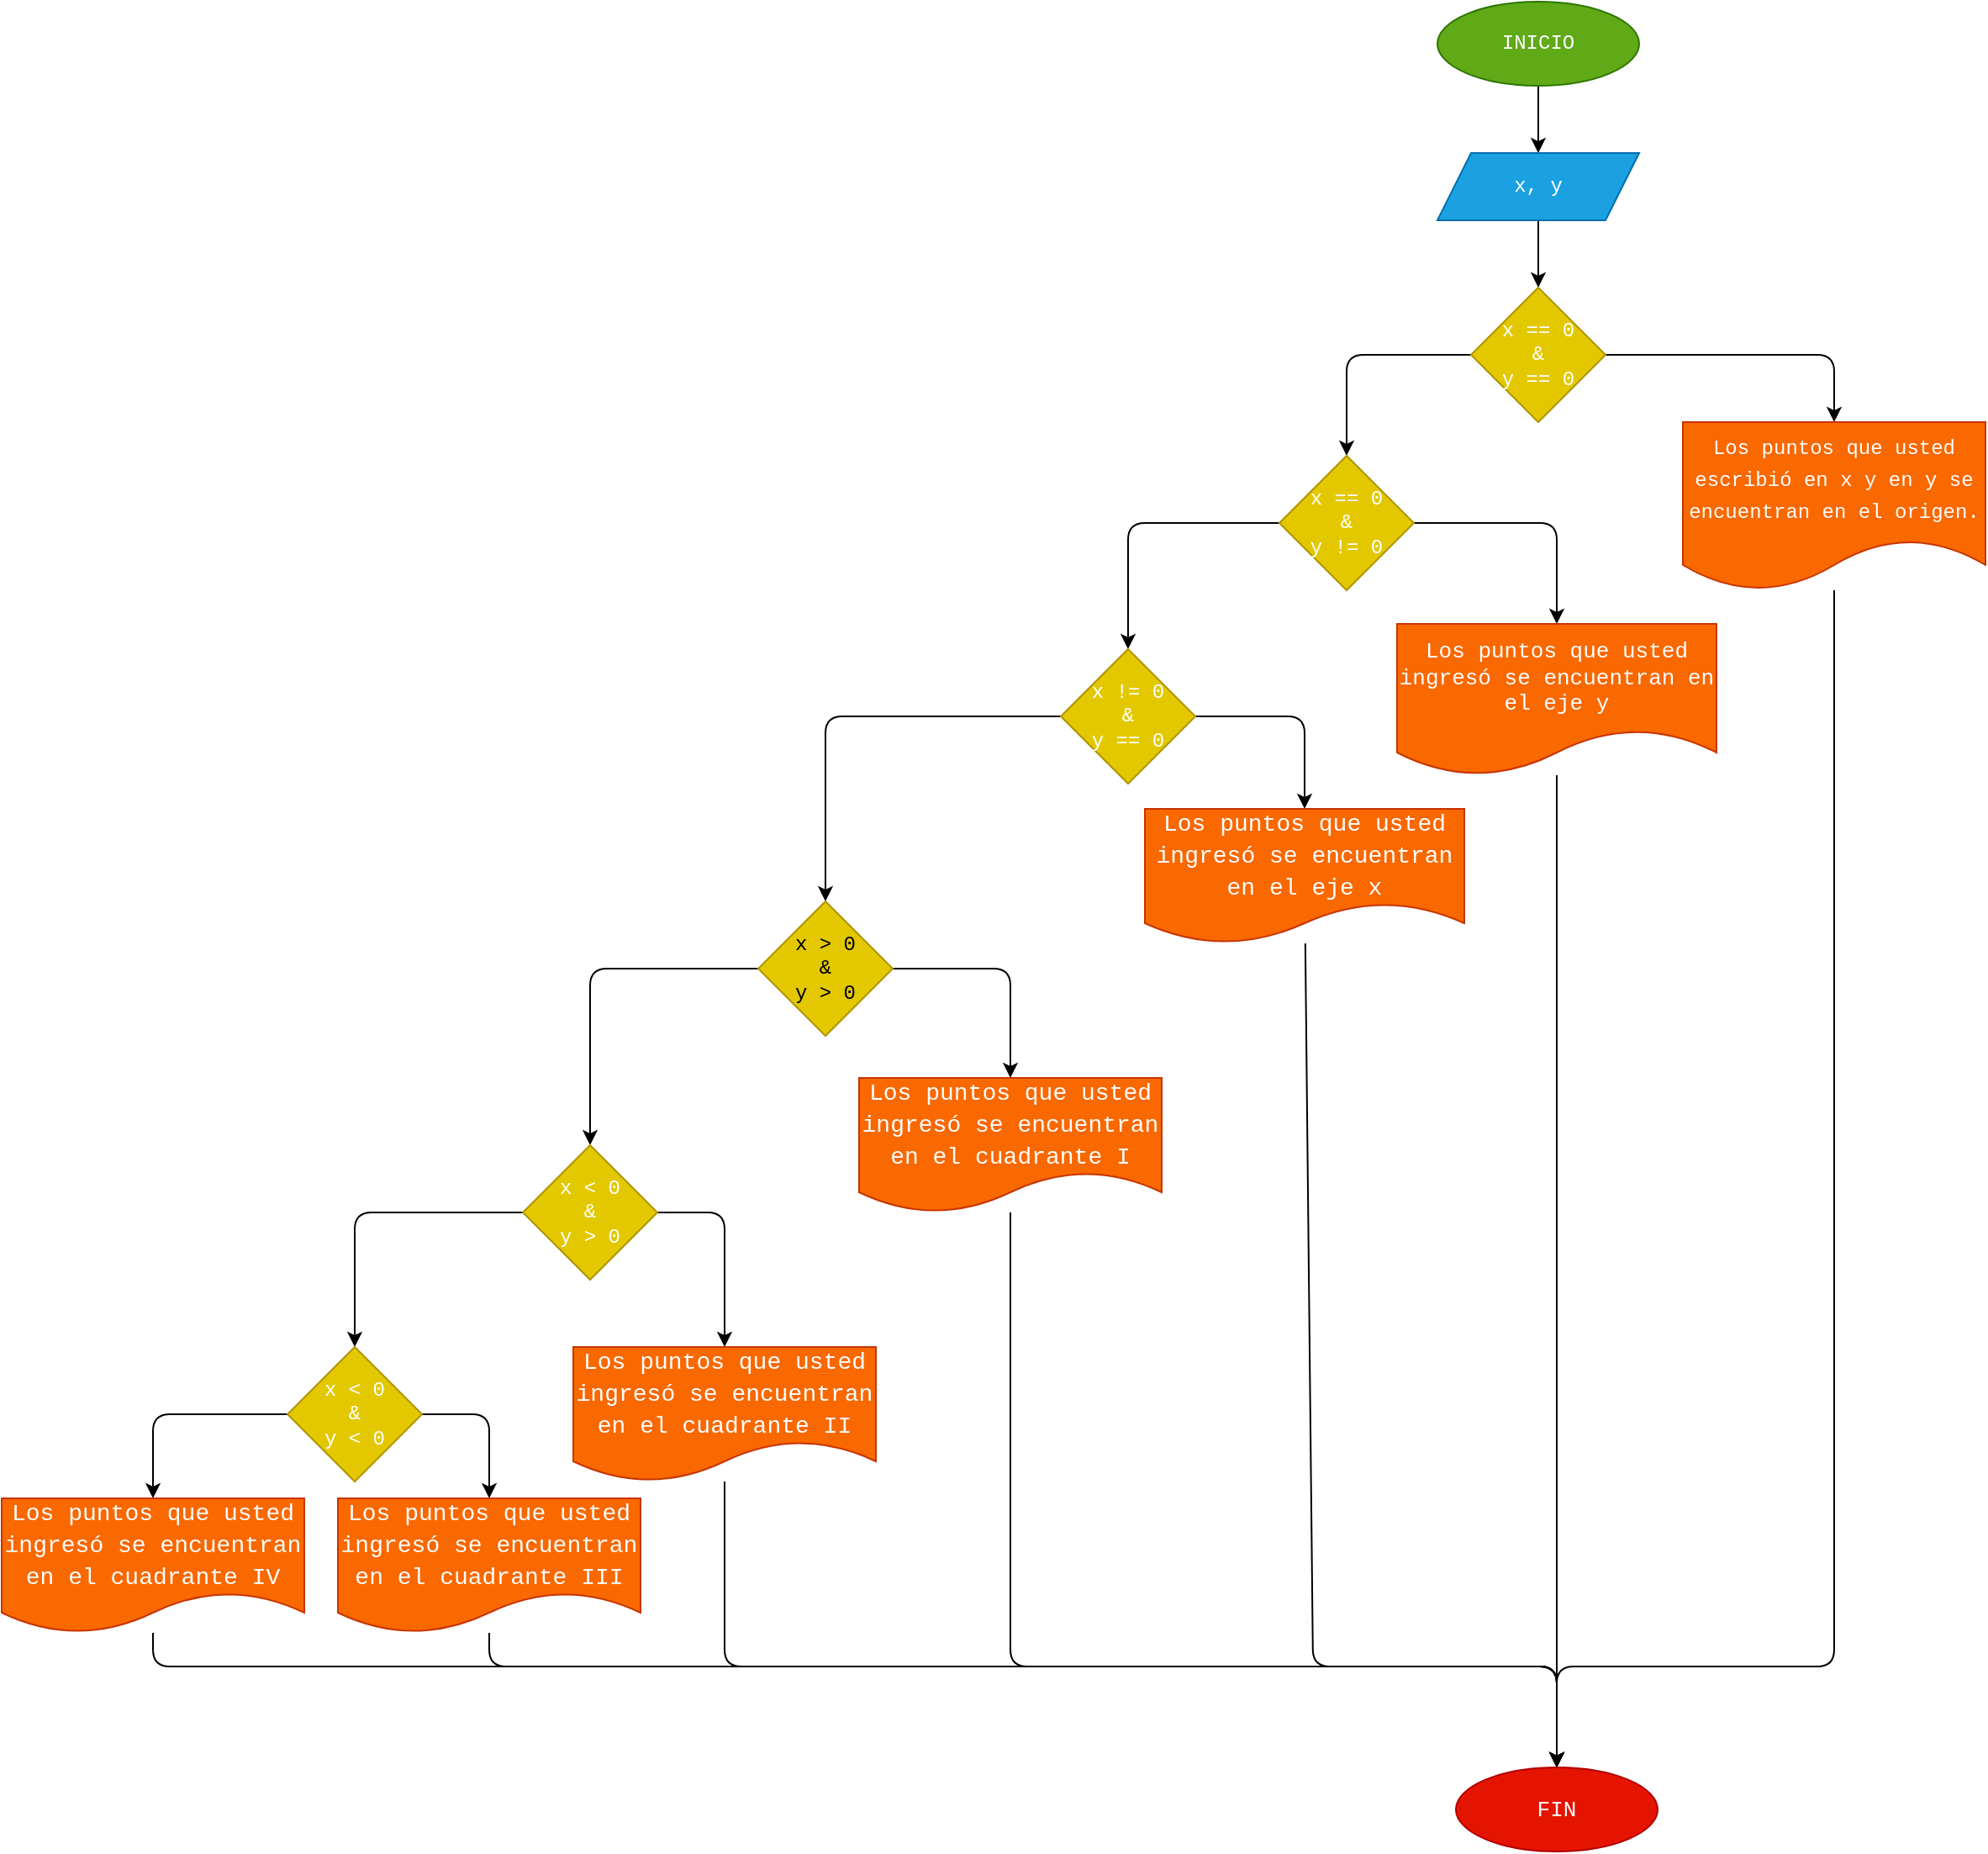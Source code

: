 <mxfile>
    <diagram id="N4jZUupzXLjIpXl97eKw" name="Page-1">
        <mxGraphModel dx="3207" dy="1677" grid="1" gridSize="10" guides="1" tooltips="1" connect="1" arrows="1" fold="1" page="1" pageScale="1" pageWidth="827" pageHeight="1169" math="0" shadow="0">
            <root>
                <mxCell id="0"/>
                <mxCell id="1" parent="0"/>
                <mxCell id="5" value="" style="edgeStyle=none;html=1;fontFamily=Courier New;" edge="1" parent="1" source="2" target="4">
                    <mxGeometry relative="1" as="geometry"/>
                </mxCell>
                <mxCell id="2" value="INICIO" style="ellipse;whiteSpace=wrap;html=1;fontFamily=Courier New;fillColor=#60a917;fontColor=#ffffff;strokeColor=#2D7600;" vertex="1" parent="1">
                    <mxGeometry x="494" y="10" width="120" height="50" as="geometry"/>
                </mxCell>
                <mxCell id="7" value="" style="edgeStyle=none;html=1;fontFamily=Courier New;" edge="1" parent="1" source="4" target="6">
                    <mxGeometry relative="1" as="geometry"/>
                </mxCell>
                <mxCell id="4" value="x, y" style="shape=parallelogram;perimeter=parallelogramPerimeter;whiteSpace=wrap;html=1;fixedSize=1;fontFamily=Courier New;fillColor=#1ba1e2;fontColor=#ffffff;strokeColor=#006EAF;" vertex="1" parent="1">
                    <mxGeometry x="494" y="100" width="120" height="40" as="geometry"/>
                </mxCell>
                <mxCell id="9" value="" style="edgeStyle=none;html=1;fontFamily=Courier New;" edge="1" parent="1" source="6" target="8">
                    <mxGeometry relative="1" as="geometry">
                        <Array as="points">
                            <mxPoint x="730" y="220"/>
                        </Array>
                    </mxGeometry>
                </mxCell>
                <mxCell id="11" value="" style="edgeStyle=none;html=1;fontFamily=Courier New;" edge="1" parent="1" source="6" target="10">
                    <mxGeometry relative="1" as="geometry">
                        <Array as="points">
                            <mxPoint x="440" y="220"/>
                        </Array>
                    </mxGeometry>
                </mxCell>
                <mxCell id="6" value="x == 0&lt;br&gt;&amp;amp;&lt;br&gt;y == 0" style="rhombus;whiteSpace=wrap;html=1;fontFamily=Courier New;fillColor=#e3c800;fontColor=#FFFFFF;strokeColor=#B09500;" vertex="1" parent="1">
                    <mxGeometry x="514" y="180" width="80" height="80" as="geometry"/>
                </mxCell>
                <mxCell id="39" style="edgeStyle=none;html=1;entryX=0.5;entryY=0;entryDx=0;entryDy=0;fontFamily=Courier New;fontSize=13;fontColor=#FFFFFF;" edge="1" parent="1" source="8" target="38">
                    <mxGeometry relative="1" as="geometry">
                        <Array as="points">
                            <mxPoint x="730" y="1000"/>
                            <mxPoint x="565" y="1000"/>
                        </Array>
                    </mxGeometry>
                </mxCell>
                <mxCell id="8" value="&lt;p style=&quot;line-height: 19px;&quot;&gt;&lt;font style=&quot;font-size: 12px;&quot;&gt;Los puntos que usted escribió en x y en y se encuentran en el origen.&lt;/font&gt;&lt;/p&gt;" style="shape=document;whiteSpace=wrap;html=1;boundedLbl=1;align=center;fontFamily=Courier New;fillColor=#fa6800;fontColor=#FFFFFF;strokeColor=#C73500;" vertex="1" parent="1">
                    <mxGeometry x="640" y="260" width="180" height="100" as="geometry"/>
                </mxCell>
                <mxCell id="13" value="" style="edgeStyle=none;html=1;fontFamily=Courier New;fontSize=12;fontColor=#FFFFFF;" edge="1" parent="1" source="10" target="12">
                    <mxGeometry relative="1" as="geometry">
                        <Array as="points">
                            <mxPoint x="565" y="320"/>
                        </Array>
                    </mxGeometry>
                </mxCell>
                <mxCell id="17" value="" style="edgeStyle=none;html=1;fontFamily=Courier New;fontSize=12;fontColor=#F0F0F0;" edge="1" parent="1" source="10" target="16">
                    <mxGeometry relative="1" as="geometry">
                        <Array as="points">
                            <mxPoint x="310" y="320"/>
                        </Array>
                    </mxGeometry>
                </mxCell>
                <mxCell id="10" value="x == 0&lt;br&gt;&amp;amp;&lt;br&gt;y != 0" style="rhombus;whiteSpace=wrap;html=1;fontFamily=Courier New;fillColor=#e3c800;fontColor=#FFFFFF;strokeColor=#B09500;" vertex="1" parent="1">
                    <mxGeometry x="400" y="280" width="80" height="80" as="geometry"/>
                </mxCell>
                <mxCell id="40" style="edgeStyle=none;html=1;entryX=0.5;entryY=0;entryDx=0;entryDy=0;fontFamily=Courier New;fontSize=13;fontColor=#FFFFFF;" edge="1" parent="1" source="12" target="38">
                    <mxGeometry relative="1" as="geometry"/>
                </mxCell>
                <mxCell id="12" value="&lt;span style=&quot;font-size: 13px; background-color: initial;&quot;&gt;Los puntos que usted ingresó se encuentran en el eje y&lt;/span&gt;" style="shape=document;whiteSpace=wrap;html=1;boundedLbl=1;fontFamily=Courier New;fillColor=#fa6800;fontColor=#FFFFFF;strokeColor=#C73500;" vertex="1" parent="1">
                    <mxGeometry x="470" y="380" width="190" height="90" as="geometry"/>
                </mxCell>
                <mxCell id="19" value="" style="edgeStyle=none;html=1;fontFamily=Courier New;fontSize=12;fontColor=#F0F0F0;" edge="1" parent="1" source="16" target="18">
                    <mxGeometry relative="1" as="geometry">
                        <Array as="points">
                            <mxPoint x="415" y="435"/>
                        </Array>
                    </mxGeometry>
                </mxCell>
                <mxCell id="21" value="" style="edgeStyle=none;html=1;fontFamily=Courier New;fontSize=13;fontColor=#FFFFFF;" edge="1" parent="1" source="16" target="20">
                    <mxGeometry relative="1" as="geometry">
                        <Array as="points">
                            <mxPoint x="130" y="435"/>
                        </Array>
                    </mxGeometry>
                </mxCell>
                <mxCell id="16" value="x != 0&lt;br&gt;&amp;amp;&lt;br&gt;y == 0" style="rhombus;whiteSpace=wrap;html=1;fontFamily=Courier New;fillColor=#e3c800;fontColor=#FFFFFF;strokeColor=#B09500;" vertex="1" parent="1">
                    <mxGeometry x="270" y="395" width="80" height="80" as="geometry"/>
                </mxCell>
                <mxCell id="41" style="edgeStyle=none;html=1;entryX=0.5;entryY=0;entryDx=0;entryDy=0;fontFamily=Courier New;fontSize=13;fontColor=#FFFFFF;" edge="1" parent="1" source="18" target="38">
                    <mxGeometry relative="1" as="geometry">
                        <Array as="points">
                            <mxPoint x="420" y="1000"/>
                            <mxPoint x="565" y="1000"/>
                        </Array>
                    </mxGeometry>
                </mxCell>
                <mxCell id="18" value="&lt;div style=&quot;font-size: 14px; line-height: 19px;&quot;&gt;&lt;font&gt;Los puntos que usted ingresó se encuentran en el eje x&lt;/font&gt;&lt;/div&gt;" style="shape=document;whiteSpace=wrap;html=1;boundedLbl=1;fontFamily=Courier New;fillColor=#fa6800;fontColor=#FFFFFF;strokeColor=#C73500;" vertex="1" parent="1">
                    <mxGeometry x="320" y="490" width="190" height="80" as="geometry"/>
                </mxCell>
                <mxCell id="23" value="" style="edgeStyle=none;html=1;fontFamily=Courier New;fontSize=13;fontColor=#FFFFFF;" edge="1" parent="1" source="20" target="22">
                    <mxGeometry relative="1" as="geometry">
                        <Array as="points">
                            <mxPoint x="240" y="585"/>
                        </Array>
                    </mxGeometry>
                </mxCell>
                <mxCell id="25" value="" style="edgeStyle=none;html=1;fontFamily=Courier New;fontSize=13;fontColor=#FFFFFF;" edge="1" parent="1" source="20" target="24">
                    <mxGeometry relative="1" as="geometry">
                        <Array as="points">
                            <mxPoint x="-10" y="585"/>
                        </Array>
                    </mxGeometry>
                </mxCell>
                <mxCell id="20" value="x &amp;gt; 0&lt;br&gt;&amp;amp;&lt;br&gt;y &amp;gt; 0" style="rhombus;whiteSpace=wrap;html=1;fontFamily=Courier New;fillColor=#e3c800;fontColor=#000000;strokeColor=#B09500;" vertex="1" parent="1">
                    <mxGeometry x="90" y="545" width="80" height="80" as="geometry"/>
                </mxCell>
                <mxCell id="42" style="edgeStyle=none;html=1;entryX=0.5;entryY=0;entryDx=0;entryDy=0;fontFamily=Courier New;fontSize=13;fontColor=#FFFFFF;" edge="1" parent="1" source="22" target="38">
                    <mxGeometry relative="1" as="geometry">
                        <Array as="points">
                            <mxPoint x="240" y="1000"/>
                            <mxPoint x="565" y="1000"/>
                        </Array>
                    </mxGeometry>
                </mxCell>
                <mxCell id="22" value="&lt;div style=&quot;font-size: 14px; line-height: 19px;&quot;&gt;&lt;font style=&quot;&quot;&gt;Los puntos que usted ingresó se encuentran en el cuadrante I&lt;/font&gt;&lt;/div&gt;" style="shape=document;whiteSpace=wrap;html=1;boundedLbl=1;fontFamily=Courier New;fillColor=#fa6800;fontColor=#FFFFFF;strokeColor=#C73500;" vertex="1" parent="1">
                    <mxGeometry x="150" y="650" width="180" height="80" as="geometry"/>
                </mxCell>
                <mxCell id="27" value="" style="edgeStyle=none;html=1;fontFamily=Courier New;fontSize=13;fontColor=#FFFFFF;" edge="1" parent="1" source="24" target="26">
                    <mxGeometry relative="1" as="geometry">
                        <Array as="points">
                            <mxPoint x="-150" y="730"/>
                        </Array>
                    </mxGeometry>
                </mxCell>
                <mxCell id="31" value="" style="edgeStyle=none;html=1;fontFamily=Courier New;fontSize=13;fontColor=#FFFFFF;" edge="1" parent="1" source="24" target="30">
                    <mxGeometry relative="1" as="geometry">
                        <Array as="points">
                            <mxPoint x="70" y="730"/>
                        </Array>
                    </mxGeometry>
                </mxCell>
                <mxCell id="24" value="x &amp;lt; 0&lt;br&gt;&amp;amp;&lt;br&gt;y &amp;gt; 0" style="rhombus;whiteSpace=wrap;html=1;fontFamily=Courier New;fillColor=#e3c800;fontColor=#FFFFFF;strokeColor=#B09500;" vertex="1" parent="1">
                    <mxGeometry x="-50" y="690" width="80" height="80" as="geometry"/>
                </mxCell>
                <mxCell id="29" value="" style="edgeStyle=none;html=1;fontFamily=Courier New;fontSize=13;fontColor=#FFFFFF;" edge="1" parent="1" source="26" target="37">
                    <mxGeometry relative="1" as="geometry">
                        <mxPoint x="-270" y="920" as="targetPoint"/>
                        <Array as="points">
                            <mxPoint x="-270" y="850"/>
                        </Array>
                    </mxGeometry>
                </mxCell>
                <mxCell id="35" style="edgeStyle=none;html=1;fontFamily=Courier New;fontSize=13;fontColor=#FFFFFF;" edge="1" parent="1" source="26" target="36">
                    <mxGeometry relative="1" as="geometry">
                        <mxPoint x="-70" y="930" as="targetPoint"/>
                        <Array as="points">
                            <mxPoint x="-70" y="850"/>
                        </Array>
                    </mxGeometry>
                </mxCell>
                <mxCell id="26" value="x &amp;lt; 0&lt;br&gt;&amp;amp;&lt;br&gt;y &amp;lt; 0" style="rhombus;whiteSpace=wrap;html=1;fontFamily=Courier New;fillColor=#e3c800;fontColor=#FFFFFF;strokeColor=#B09500;" vertex="1" parent="1">
                    <mxGeometry x="-190" y="810" width="80" height="80" as="geometry"/>
                </mxCell>
                <mxCell id="43" style="edgeStyle=none;html=1;entryX=0.5;entryY=0;entryDx=0;entryDy=0;fontFamily=Courier New;fontSize=13;fontColor=#FFFFFF;" edge="1" parent="1" source="30" target="38">
                    <mxGeometry relative="1" as="geometry">
                        <Array as="points">
                            <mxPoint x="70" y="1000"/>
                            <mxPoint x="565" y="1000"/>
                        </Array>
                    </mxGeometry>
                </mxCell>
                <mxCell id="30" value="&lt;div style=&quot;font-size: 14px; line-height: 19px;&quot;&gt;&lt;font style=&quot;&quot;&gt;Los puntos que usted ingresó se encuentran en el cuadrante II&lt;/font&gt;&lt;/div&gt;" style="shape=document;whiteSpace=wrap;html=1;boundedLbl=1;fontFamily=Courier New;fillColor=#fa6800;fontColor=#FFFFFF;strokeColor=#C73500;" vertex="1" parent="1">
                    <mxGeometry x="-20" y="810" width="180" height="80" as="geometry"/>
                </mxCell>
                <mxCell id="44" style="edgeStyle=none;html=1;entryX=0.5;entryY=0;entryDx=0;entryDy=0;fontFamily=Courier New;fontSize=13;fontColor=#FFFFFF;" edge="1" parent="1" source="36" target="38">
                    <mxGeometry relative="1" as="geometry">
                        <Array as="points">
                            <mxPoint x="-70" y="1000"/>
                            <mxPoint x="565" y="1000"/>
                        </Array>
                    </mxGeometry>
                </mxCell>
                <mxCell id="36" value="&lt;div style=&quot;font-size: 14px; line-height: 19px;&quot;&gt;Los puntos que usted ingresó se encuentran en el cuadrante III&lt;/div&gt;" style="shape=document;whiteSpace=wrap;html=1;boundedLbl=1;labelBackgroundColor=none;fontFamily=Courier New;fontSize=13;fontColor=#FFFFFF;fillColor=#fa6800;strokeColor=#C73500;" vertex="1" parent="1">
                    <mxGeometry x="-160" y="900" width="180" height="80" as="geometry"/>
                </mxCell>
                <mxCell id="45" style="edgeStyle=none;html=1;entryX=0.5;entryY=0;entryDx=0;entryDy=0;fontFamily=Courier New;fontSize=13;fontColor=#FFFFFF;" edge="1" parent="1" source="37" target="38">
                    <mxGeometry relative="1" as="geometry">
                        <Array as="points">
                            <mxPoint x="-270" y="1000"/>
                            <mxPoint x="565" y="1000"/>
                        </Array>
                    </mxGeometry>
                </mxCell>
                <mxCell id="37" value="&lt;div style=&quot;font-size: 14px; line-height: 19px;&quot;&gt;Los puntos que usted ingresó se encuentran en el cuadrante IV&lt;/div&gt;" style="shape=document;whiteSpace=wrap;html=1;boundedLbl=1;labelBackgroundColor=none;fontFamily=Courier New;fontSize=13;fontColor=#FFFFFF;fillColor=#fa6800;strokeColor=#C73500;" vertex="1" parent="1">
                    <mxGeometry x="-360" y="900" width="180" height="80" as="geometry"/>
                </mxCell>
                <mxCell id="38" value="FIN" style="ellipse;whiteSpace=wrap;html=1;labelBackgroundColor=none;fontFamily=Courier New;fontSize=13;fontColor=#ffffff;fillColor=#e51400;strokeColor=#B20000;" vertex="1" parent="1">
                    <mxGeometry x="505" y="1060" width="120" height="50" as="geometry"/>
                </mxCell>
            </root>
        </mxGraphModel>
    </diagram>
</mxfile>